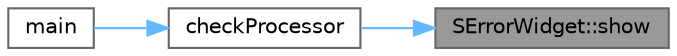 digraph "SErrorWidget::show"
{
 // LATEX_PDF_SIZE
  bgcolor="transparent";
  edge [fontname=Helvetica,fontsize=10,labelfontname=Helvetica,labelfontsize=10];
  node [fontname=Helvetica,fontsize=10,shape=box,height=0.2,width=0.4];
  rankdir="RL";
  Node1 [id="Node000001",label="SErrorWidget::show",height=0.2,width=0.4,color="gray40", fillcolor="grey60", style="filled", fontcolor="black",tooltip="Shows a Error, Warning or Info Dialog."];
  Node1 -> Node2 [id="edge1_Node000001_Node000002",dir="back",color="steelblue1",style="solid",tooltip=" "];
  Node2 [id="Node000002",label="checkProcessor",height=0.2,width=0.4,color="grey40", fillcolor="white", style="filled",URL="$_configurator_8cpp.html#a85683bd8e6fc36672b4b661cd4bb3a8b",tooltip="Checks the Processor speed and opens a warning screen if too slow."];
  Node2 -> Node3 [id="edge2_Node000002_Node000003",dir="back",color="steelblue1",style="solid",tooltip=" "];
  Node3 [id="Node000003",label="main",height=0.2,width=0.4,color="grey40", fillcolor="white", style="filled",URL="$main_8cpp.html#ae66f6b31b5ad750f1fe042a706a4e3d4",tooltip=" "];
}
